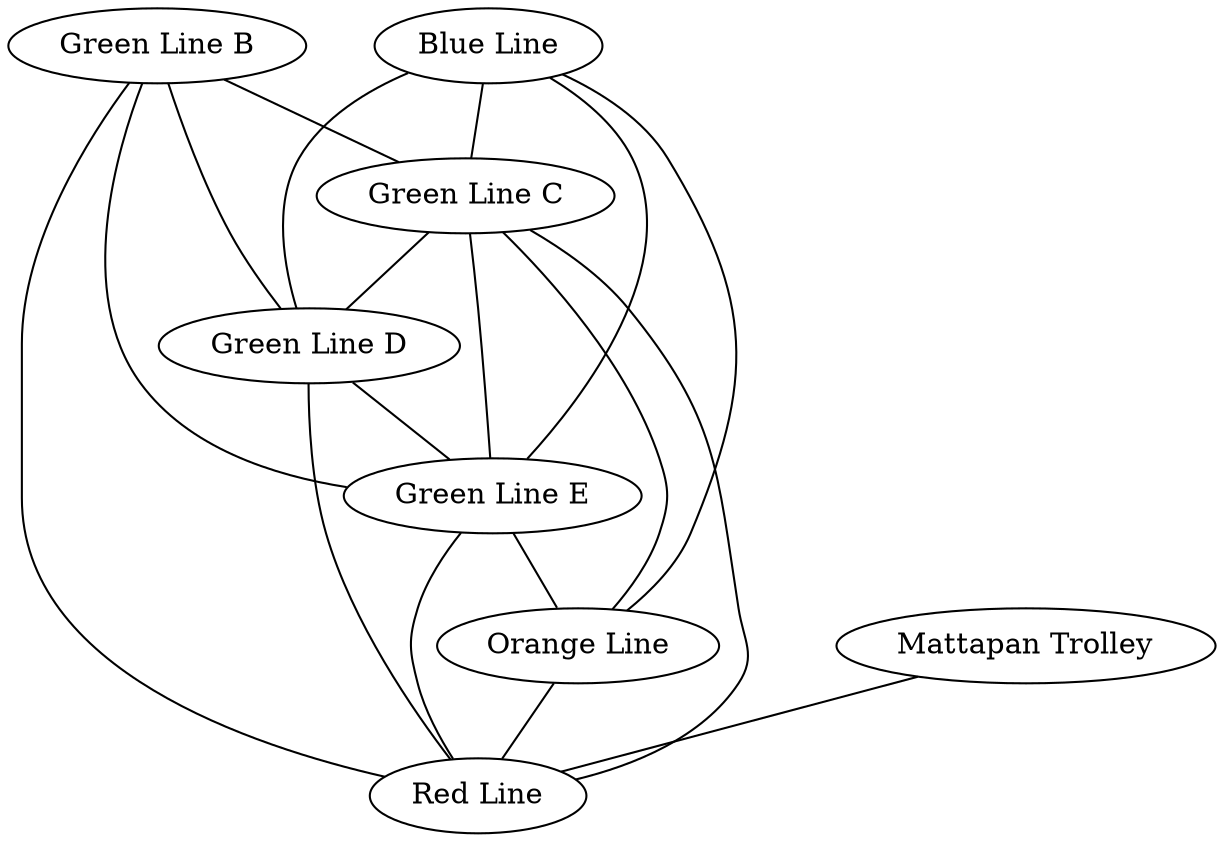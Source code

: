 graph {
  "Green Line B" -- "Red Line"
  "Green Line C" -- "Red Line"
  "Green Line D" -- "Red Line"
  "Green Line E" -- "Red Line"
  "Green Line B" -- "Green Line C"
  "Green Line B" -- "Green Line D"
  "Green Line B" -- "Green Line E"
  "Green Line C" -- "Green Line D"
  "Green Line C" -- "Green Line E"
  "Green Line D" -- "Green Line E"
  "Orange Line" -- "Red Line"
  "Mattapan Trolley" -- "Red Line"
  "Blue Line" -- "Orange Line"
  "Green Line C" -- "Orange Line"
  "Green Line E" -- "Orange Line"
  "Blue Line" -- "Green Line C"
  "Blue Line" -- "Green Line D"
  "Blue Line" -- "Green Line E"
}